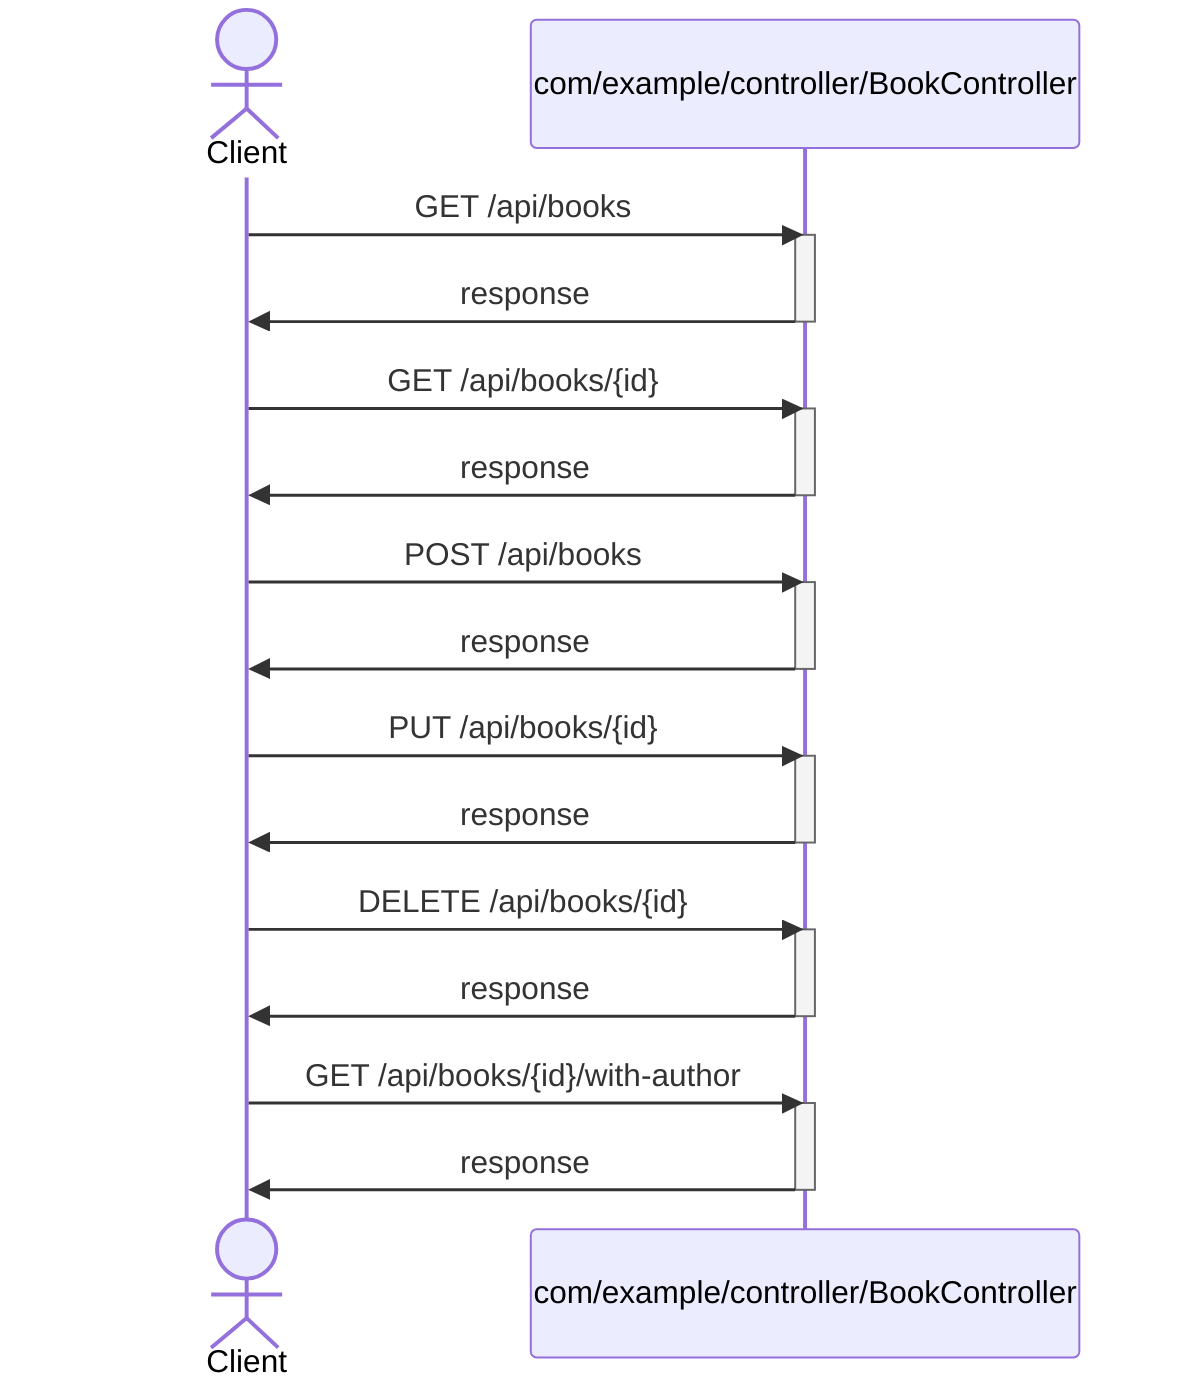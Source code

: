 sequenceDiagram
    actor Client
    participant Service0 as com/example/controller/BookController
    Client->>Service0: GET /api/books
    activate Service0
    Service0->>Client: response
    deactivate Service0
    Client->>Service0: GET /api/books/{id}
    activate Service0
    Service0->>Client: response
    deactivate Service0
    Client->>Service0: POST /api/books
    activate Service0
    Service0->>Client: response
    deactivate Service0
    Client->>Service0: PUT /api/books/{id}
    activate Service0
    Service0->>Client: response
    deactivate Service0
    Client->>Service0: DELETE /api/books/{id}
    activate Service0
    Service0->>Client: response
    deactivate Service0
    Client->>Service0: GET /api/books/{id}/with-author
    activate Service0
    Service0->>Client: response
    deactivate Service0